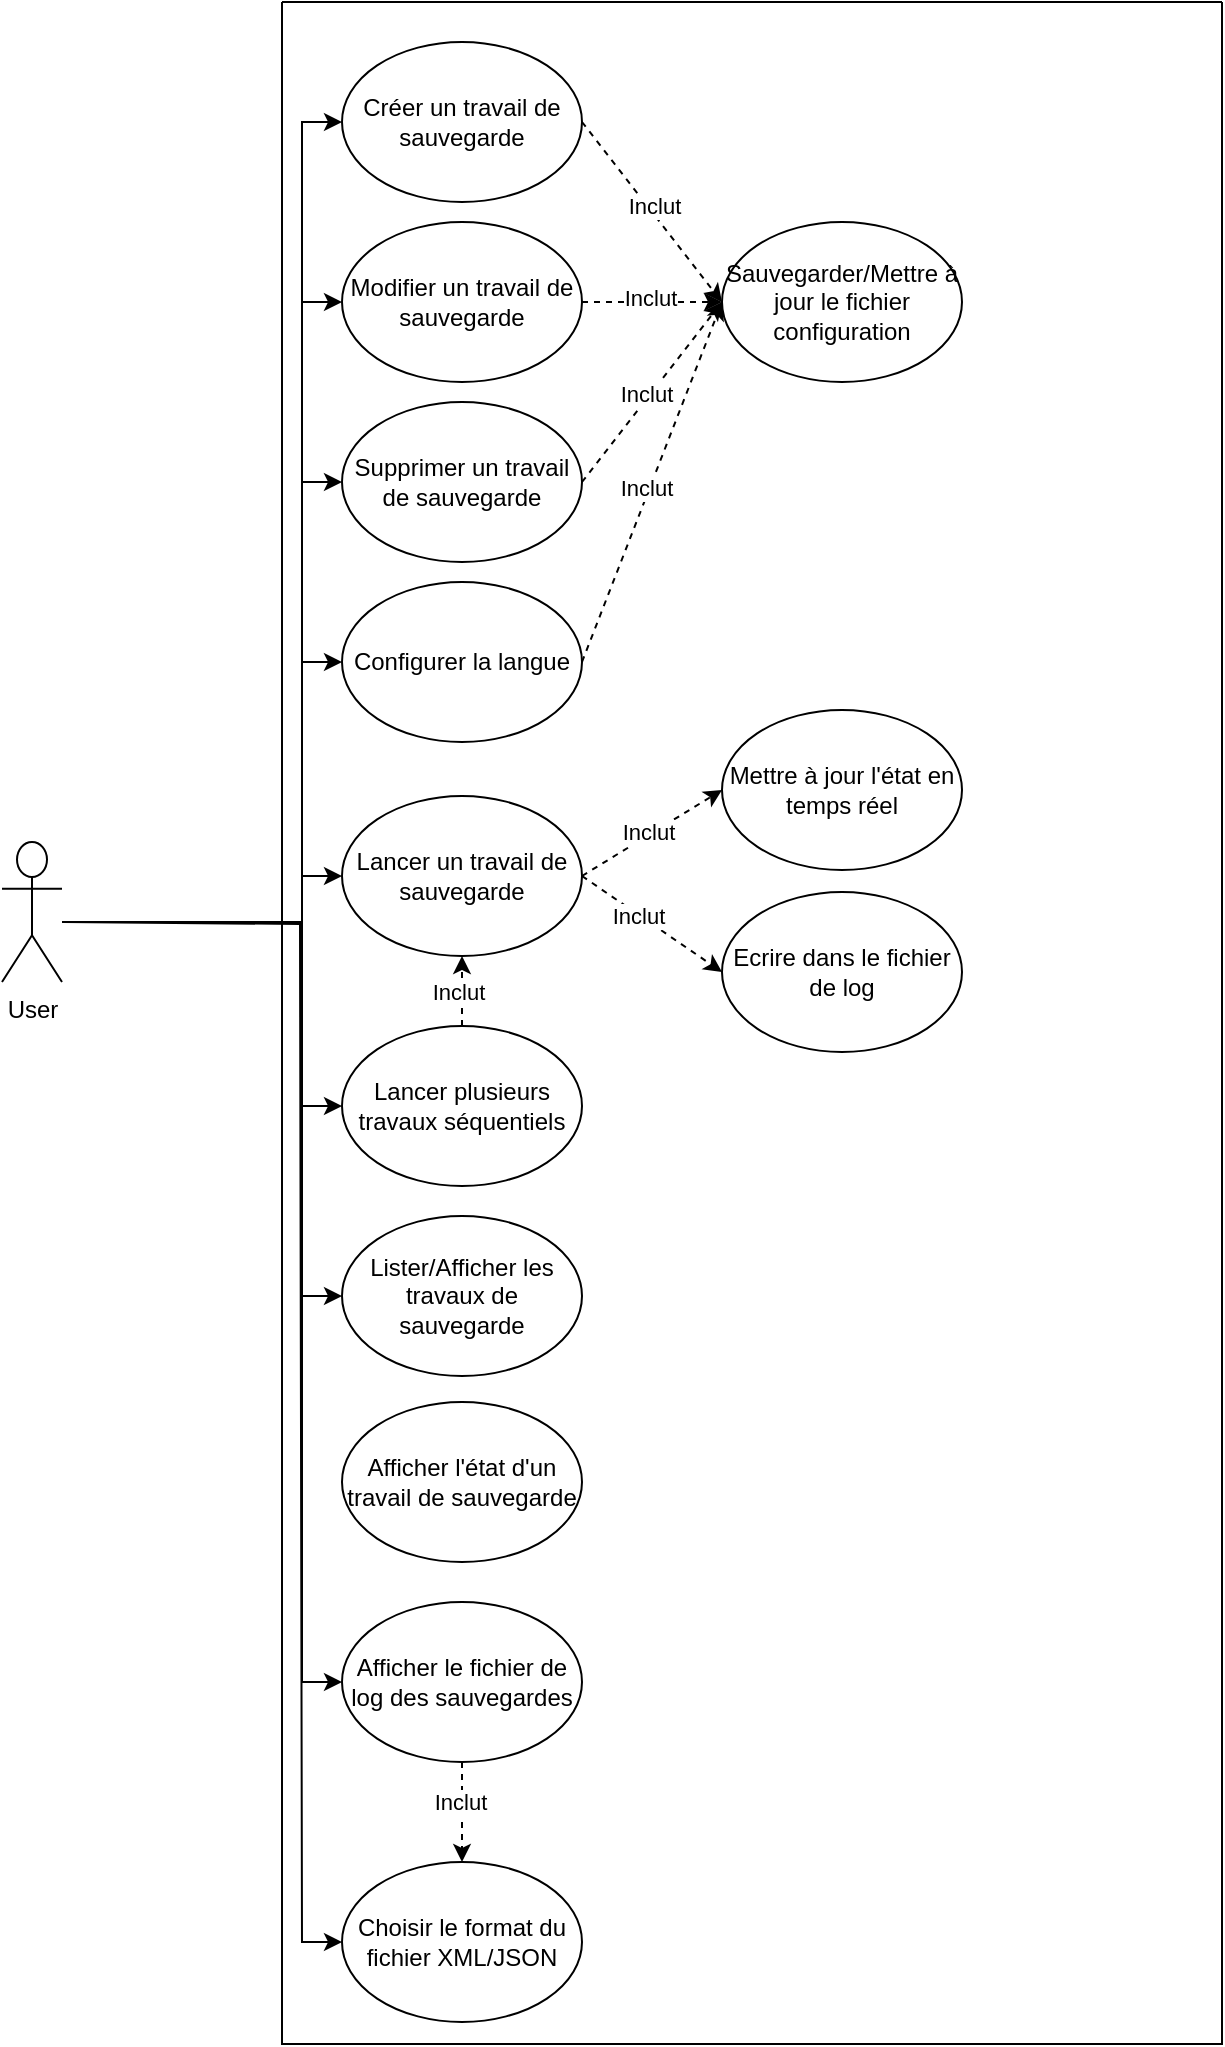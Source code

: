 <mxfile version="27.0.5">
  <diagram name="Page-1" id="RMWWDzC80FKMsA-51YJ7">
    <mxGraphModel grid="0" page="0" gridSize="10" guides="1" tooltips="1" connect="1" arrows="1" fold="1" pageScale="1" pageWidth="827" pageHeight="1169" math="0" shadow="0">
      <root>
        <mxCell id="0" />
        <mxCell id="1" parent="0" />
        <mxCell id="OmHejzrjm06ipVWm45O4-8" value="" style="swimlane;startSize=0;" vertex="1" parent="1">
          <mxGeometry x="480" y="60" width="470" height="1021" as="geometry" />
        </mxCell>
        <mxCell id="OmHejzrjm06ipVWm45O4-10" value="Créer un travail de sauvegarde" style="ellipse;whiteSpace=wrap;html=1;" vertex="1" parent="OmHejzrjm06ipVWm45O4-8">
          <mxGeometry x="30" y="20" width="120" height="80" as="geometry" />
        </mxCell>
        <mxCell id="OmHejzrjm06ipVWm45O4-11" value="Modifier un travail de sauvegarde" style="ellipse;whiteSpace=wrap;html=1;" vertex="1" parent="OmHejzrjm06ipVWm45O4-8">
          <mxGeometry x="30" y="110" width="120" height="80" as="geometry" />
        </mxCell>
        <mxCell id="OmHejzrjm06ipVWm45O4-12" value="Supprimer un travail de sauvegarde" style="ellipse;whiteSpace=wrap;html=1;" vertex="1" parent="OmHejzrjm06ipVWm45O4-8">
          <mxGeometry x="30" y="200" width="120" height="80" as="geometry" />
        </mxCell>
        <mxCell id="OmHejzrjm06ipVWm45O4-13" value="Lancer un travail de sauvegarde" style="ellipse;whiteSpace=wrap;html=1;" vertex="1" parent="OmHejzrjm06ipVWm45O4-8">
          <mxGeometry x="30" y="397" width="120" height="80" as="geometry" />
        </mxCell>
        <mxCell id="OmHejzrjm06ipVWm45O4-14" value="Lister/Afficher les travaux de sauvegarde" style="ellipse;whiteSpace=wrap;html=1;" vertex="1" parent="OmHejzrjm06ipVWm45O4-8">
          <mxGeometry x="30" y="607" width="120" height="80" as="geometry" />
        </mxCell>
        <mxCell id="OmHejzrjm06ipVWm45O4-15" value="Lancer plusieurs travaux séquentiels" style="ellipse;whiteSpace=wrap;html=1;" vertex="1" parent="OmHejzrjm06ipVWm45O4-8">
          <mxGeometry x="30" y="512" width="120" height="80" as="geometry" />
        </mxCell>
        <mxCell id="OmHejzrjm06ipVWm45O4-19" value="Mettre à jour l&#39;état en temps réel" style="ellipse;whiteSpace=wrap;html=1;" vertex="1" parent="OmHejzrjm06ipVWm45O4-8">
          <mxGeometry x="220" y="354" width="120" height="80" as="geometry" />
        </mxCell>
        <mxCell id="OmHejzrjm06ipVWm45O4-20" value="Ecrire dans le fichier de log" style="ellipse;whiteSpace=wrap;html=1;" vertex="1" parent="OmHejzrjm06ipVWm45O4-8">
          <mxGeometry x="220" y="445" width="120" height="80" as="geometry" />
        </mxCell>
        <mxCell id="OmHejzrjm06ipVWm45O4-22" value="" style="endArrow=classic;html=1;rounded=0;dashed=1;entryX=0;entryY=0.5;entryDx=0;entryDy=0;exitX=1;exitY=0.5;exitDx=0;exitDy=0;" edge="1" parent="OmHejzrjm06ipVWm45O4-8" source="OmHejzrjm06ipVWm45O4-13" target="OmHejzrjm06ipVWm45O4-20">
          <mxGeometry width="50" height="50" relative="1" as="geometry">
            <mxPoint x="70" y="547" as="sourcePoint" />
            <mxPoint x="120" y="497" as="targetPoint" />
          </mxGeometry>
        </mxCell>
        <mxCell id="OmHejzrjm06ipVWm45O4-24" value="Inclut" style="edgeLabel;html=1;align=center;verticalAlign=middle;resizable=0;points=[];" connectable="0" vertex="1" parent="OmHejzrjm06ipVWm45O4-22">
          <mxGeometry x="-0.197" y="-1" relative="1" as="geometry">
            <mxPoint as="offset" />
          </mxGeometry>
        </mxCell>
        <mxCell id="OmHejzrjm06ipVWm45O4-23" value="" style="endArrow=classic;html=1;rounded=0;dashed=1;entryX=0;entryY=0.5;entryDx=0;entryDy=0;exitX=1;exitY=0.5;exitDx=0;exitDy=0;" edge="1" parent="OmHejzrjm06ipVWm45O4-8" source="OmHejzrjm06ipVWm45O4-13" target="OmHejzrjm06ipVWm45O4-19">
          <mxGeometry width="50" height="50" relative="1" as="geometry">
            <mxPoint x="142" y="475" as="sourcePoint" />
            <mxPoint x="220" y="397" as="targetPoint" />
          </mxGeometry>
        </mxCell>
        <mxCell id="OmHejzrjm06ipVWm45O4-25" value="Inclut" style="edgeLabel;html=1;align=center;verticalAlign=middle;resizable=0;points=[];" connectable="0" vertex="1" parent="OmHejzrjm06ipVWm45O4-23">
          <mxGeometry x="-0.036" y="2" relative="1" as="geometry">
            <mxPoint as="offset" />
          </mxGeometry>
        </mxCell>
        <mxCell id="OmHejzrjm06ipVWm45O4-26" value="" style="endArrow=classic;html=1;rounded=0;dashed=1;entryX=0.5;entryY=1;entryDx=0;entryDy=0;exitX=0.5;exitY=0;exitDx=0;exitDy=0;" edge="1" parent="OmHejzrjm06ipVWm45O4-8" source="OmHejzrjm06ipVWm45O4-15" target="OmHejzrjm06ipVWm45O4-13">
          <mxGeometry width="50" height="50" relative="1" as="geometry">
            <mxPoint x="160" y="447" as="sourcePoint" />
            <mxPoint x="230" y="407" as="targetPoint" />
          </mxGeometry>
        </mxCell>
        <mxCell id="OmHejzrjm06ipVWm45O4-27" value="Inclut" style="edgeLabel;html=1;align=center;verticalAlign=middle;resizable=0;points=[];" connectable="0" vertex="1" parent="OmHejzrjm06ipVWm45O4-26">
          <mxGeometry x="-0.036" y="2" relative="1" as="geometry">
            <mxPoint as="offset" />
          </mxGeometry>
        </mxCell>
        <mxCell id="OmHejzrjm06ipVWm45O4-30" value="Sauvegarder/Mettre à jour le fichier configuration" style="ellipse;whiteSpace=wrap;html=1;" vertex="1" parent="OmHejzrjm06ipVWm45O4-8">
          <mxGeometry x="220" y="110" width="120" height="80" as="geometry" />
        </mxCell>
        <mxCell id="OmHejzrjm06ipVWm45O4-31" value="" style="endArrow=classic;html=1;rounded=0;dashed=1;entryX=0;entryY=0.5;entryDx=0;entryDy=0;exitX=1;exitY=0.5;exitDx=0;exitDy=0;" edge="1" parent="OmHejzrjm06ipVWm45O4-8" source="OmHejzrjm06ipVWm45O4-11" target="OmHejzrjm06ipVWm45O4-30">
          <mxGeometry width="50" height="50" relative="1" as="geometry">
            <mxPoint x="160" y="340" as="sourcePoint" />
            <mxPoint x="230" y="300" as="targetPoint" />
          </mxGeometry>
        </mxCell>
        <mxCell id="OmHejzrjm06ipVWm45O4-32" value="Inclut" style="edgeLabel;html=1;align=center;verticalAlign=middle;resizable=0;points=[];" connectable="0" vertex="1" parent="OmHejzrjm06ipVWm45O4-31">
          <mxGeometry x="-0.036" y="2" relative="1" as="geometry">
            <mxPoint as="offset" />
          </mxGeometry>
        </mxCell>
        <mxCell id="OmHejzrjm06ipVWm45O4-33" value="" style="endArrow=classic;html=1;rounded=0;dashed=1;entryX=0;entryY=0.5;entryDx=0;entryDy=0;exitX=1;exitY=0.5;exitDx=0;exitDy=0;" edge="1" parent="OmHejzrjm06ipVWm45O4-8" source="OmHejzrjm06ipVWm45O4-10" target="OmHejzrjm06ipVWm45O4-30">
          <mxGeometry width="50" height="50" relative="1" as="geometry">
            <mxPoint x="160" y="160" as="sourcePoint" />
            <mxPoint x="230" y="160" as="targetPoint" />
          </mxGeometry>
        </mxCell>
        <mxCell id="OmHejzrjm06ipVWm45O4-34" value="Inclut" style="edgeLabel;html=1;align=center;verticalAlign=middle;resizable=0;points=[];" connectable="0" vertex="1" parent="OmHejzrjm06ipVWm45O4-33">
          <mxGeometry x="-0.036" y="2" relative="1" as="geometry">
            <mxPoint as="offset" />
          </mxGeometry>
        </mxCell>
        <mxCell id="OmHejzrjm06ipVWm45O4-35" value="" style="endArrow=classic;html=1;rounded=0;dashed=1;entryX=0;entryY=0.5;entryDx=0;entryDy=0;exitX=1;exitY=0.5;exitDx=0;exitDy=0;" edge="1" parent="OmHejzrjm06ipVWm45O4-8" source="OmHejzrjm06ipVWm45O4-12" target="OmHejzrjm06ipVWm45O4-30">
          <mxGeometry width="50" height="50" relative="1" as="geometry">
            <mxPoint x="160" y="70" as="sourcePoint" />
            <mxPoint x="230" y="160" as="targetPoint" />
          </mxGeometry>
        </mxCell>
        <mxCell id="OmHejzrjm06ipVWm45O4-36" value="Inclut" style="edgeLabel;html=1;align=center;verticalAlign=middle;resizable=0;points=[];" connectable="0" vertex="1" parent="OmHejzrjm06ipVWm45O4-35">
          <mxGeometry x="-0.036" y="2" relative="1" as="geometry">
            <mxPoint as="offset" />
          </mxGeometry>
        </mxCell>
        <mxCell id="OmHejzrjm06ipVWm45O4-16" value="Configurer la langue" style="ellipse;whiteSpace=wrap;html=1;" vertex="1" parent="OmHejzrjm06ipVWm45O4-8">
          <mxGeometry x="30" y="290" width="120" height="80" as="geometry" />
        </mxCell>
        <mxCell id="OmHejzrjm06ipVWm45O4-37" value="" style="endArrow=classic;html=1;rounded=0;dashed=1;entryX=0;entryY=0.5;entryDx=0;entryDy=0;exitX=1;exitY=0.5;exitDx=0;exitDy=0;" edge="1" parent="OmHejzrjm06ipVWm45O4-8" source="OmHejzrjm06ipVWm45O4-16" target="OmHejzrjm06ipVWm45O4-30">
          <mxGeometry width="50" height="50" relative="1" as="geometry">
            <mxPoint x="160" y="250" as="sourcePoint" />
            <mxPoint x="230" y="160" as="targetPoint" />
          </mxGeometry>
        </mxCell>
        <mxCell id="OmHejzrjm06ipVWm45O4-38" value="Inclut" style="edgeLabel;html=1;align=center;verticalAlign=middle;resizable=0;points=[];" connectable="0" vertex="1" parent="OmHejzrjm06ipVWm45O4-37">
          <mxGeometry x="-0.036" y="2" relative="1" as="geometry">
            <mxPoint as="offset" />
          </mxGeometry>
        </mxCell>
        <mxCell id="oNWyMIZ50LookFcU-0Hz-1" value="Choisir le format du fichier XML/JSON" style="ellipse;whiteSpace=wrap;html=1;" vertex="1" parent="OmHejzrjm06ipVWm45O4-8">
          <mxGeometry x="30" y="930" width="120" height="80" as="geometry" />
        </mxCell>
        <mxCell id="OmHejzrjm06ipVWm45O4-9" value="User" style="shape=umlActor;verticalLabelPosition=bottom;verticalAlign=top;html=1;outlineConnect=0;" vertex="1" parent="1">
          <mxGeometry x="340" y="480" width="30" height="70" as="geometry" />
        </mxCell>
        <mxCell id="OmHejzrjm06ipVWm45O4-17" value="Afficher l&#39;état d&#39;un travail de sauvegarde" style="ellipse;whiteSpace=wrap;html=1;" vertex="1" parent="1">
          <mxGeometry x="510" y="760" width="120" height="80" as="geometry" />
        </mxCell>
        <mxCell id="OmHejzrjm06ipVWm45O4-18" value="Afficher le fichier de log des sauvegardes" style="ellipse;whiteSpace=wrap;html=1;" vertex="1" parent="1">
          <mxGeometry x="510" y="860" width="120" height="80" as="geometry" />
        </mxCell>
        <mxCell id="OmHejzrjm06ipVWm45O4-39" value="" style="endArrow=classic;html=1;rounded=0;entryX=0;entryY=0.5;entryDx=0;entryDy=0;" edge="1" parent="1" target="OmHejzrjm06ipVWm45O4-13">
          <mxGeometry width="50" height="50" relative="1" as="geometry">
            <mxPoint x="370" y="520" as="sourcePoint" />
            <mxPoint x="510" y="502.0" as="targetPoint" />
            <Array as="points">
              <mxPoint x="490" y="520" />
              <mxPoint x="490" y="497" />
            </Array>
          </mxGeometry>
        </mxCell>
        <mxCell id="OmHejzrjm06ipVWm45O4-40" value="" style="endArrow=classic;html=1;rounded=0;entryX=0;entryY=0.5;entryDx=0;entryDy=0;" edge="1" parent="1" target="OmHejzrjm06ipVWm45O4-15">
          <mxGeometry width="50" height="50" relative="1" as="geometry">
            <mxPoint x="370" y="520" as="sourcePoint" />
            <mxPoint x="530" y="550" as="targetPoint" />
            <Array as="points">
              <mxPoint x="490" y="520" />
              <mxPoint x="490" y="612" />
            </Array>
          </mxGeometry>
        </mxCell>
        <mxCell id="OmHejzrjm06ipVWm45O4-41" value="" style="endArrow=classic;html=1;rounded=0;entryX=0;entryY=0.5;entryDx=0;entryDy=0;" edge="1" parent="1" target="OmHejzrjm06ipVWm45O4-14">
          <mxGeometry width="50" height="50" relative="1" as="geometry">
            <mxPoint x="370" y="520" as="sourcePoint" />
            <mxPoint x="530" y="480" as="targetPoint" />
            <Array as="points">
              <mxPoint x="490" y="520" />
              <mxPoint x="490" y="707" />
            </Array>
          </mxGeometry>
        </mxCell>
        <mxCell id="OmHejzrjm06ipVWm45O4-42" value="" style="endArrow=classic;html=1;rounded=0;entryX=0;entryY=0.5;entryDx=0;entryDy=0;" edge="1" parent="1" target="OmHejzrjm06ipVWm45O4-18">
          <mxGeometry width="50" height="50" relative="1" as="geometry">
            <mxPoint x="370" y="520" as="sourcePoint" />
            <mxPoint x="530" y="740" as="targetPoint" />
            <Array as="points">
              <mxPoint x="490" y="520" />
              <mxPoint x="490" y="900" />
            </Array>
          </mxGeometry>
        </mxCell>
        <mxCell id="OmHejzrjm06ipVWm45O4-43" value="" style="endArrow=classic;html=1;rounded=0;entryX=0;entryY=0.5;entryDx=0;entryDy=0;" edge="1" parent="1" target="OmHejzrjm06ipVWm45O4-16">
          <mxGeometry width="50" height="50" relative="1" as="geometry">
            <mxPoint x="370" y="520" as="sourcePoint" />
            <mxPoint x="530" y="400" as="targetPoint" />
            <Array as="points">
              <mxPoint x="490" y="520" />
              <mxPoint x="490" y="390" />
            </Array>
          </mxGeometry>
        </mxCell>
        <mxCell id="OmHejzrjm06ipVWm45O4-44" value="" style="endArrow=classic;html=1;rounded=0;entryX=0;entryY=0.5;entryDx=0;entryDy=0;" edge="1" parent="1" target="OmHejzrjm06ipVWm45O4-12">
          <mxGeometry width="50" height="50" relative="1" as="geometry">
            <mxPoint x="370" y="520" as="sourcePoint" />
            <mxPoint x="530" y="490" as="targetPoint" />
            <Array as="points">
              <mxPoint x="490" y="520" />
              <mxPoint x="490" y="300" />
            </Array>
          </mxGeometry>
        </mxCell>
        <mxCell id="OmHejzrjm06ipVWm45O4-45" value="" style="endArrow=classic;html=1;rounded=0;entryX=0;entryY=0.5;entryDx=0;entryDy=0;" edge="1" parent="1" target="OmHejzrjm06ipVWm45O4-11">
          <mxGeometry width="50" height="50" relative="1" as="geometry">
            <mxPoint x="370" y="520" as="sourcePoint" />
            <mxPoint x="530" y="320" as="targetPoint" />
            <Array as="points">
              <mxPoint x="490" y="520" />
              <mxPoint x="490" y="210" />
            </Array>
          </mxGeometry>
        </mxCell>
        <mxCell id="OmHejzrjm06ipVWm45O4-46" value="" style="endArrow=classic;html=1;rounded=0;entryX=0;entryY=0.5;entryDx=0;entryDy=0;" edge="1" parent="1" target="OmHejzrjm06ipVWm45O4-10">
          <mxGeometry width="50" height="50" relative="1" as="geometry">
            <mxPoint x="370" y="520" as="sourcePoint" />
            <mxPoint x="530" y="320" as="targetPoint" />
            <Array as="points">
              <mxPoint x="490" y="520" />
              <mxPoint x="490" y="120" />
            </Array>
          </mxGeometry>
        </mxCell>
        <mxCell id="oNWyMIZ50LookFcU-0Hz-2" value="" style="endArrow=classic;html=1;rounded=0;dashed=1;entryX=0.5;entryY=0;entryDx=0;entryDy=0;exitX=0.5;exitY=1;exitDx=0;exitDy=0;" edge="1" parent="1" source="OmHejzrjm06ipVWm45O4-18" target="oNWyMIZ50LookFcU-0Hz-1">
          <mxGeometry width="50" height="50" relative="1" as="geometry">
            <mxPoint x="640" y="507" as="sourcePoint" />
            <mxPoint x="710" y="555" as="targetPoint" />
          </mxGeometry>
        </mxCell>
        <mxCell id="oNWyMIZ50LookFcU-0Hz-3" value="Inclut" style="edgeLabel;html=1;align=center;verticalAlign=middle;resizable=0;points=[];" connectable="0" vertex="1" parent="oNWyMIZ50LookFcU-0Hz-2">
          <mxGeometry x="-0.197" y="-1" relative="1" as="geometry">
            <mxPoint as="offset" />
          </mxGeometry>
        </mxCell>
        <mxCell id="oNWyMIZ50LookFcU-0Hz-4" value="" style="endArrow=classic;html=1;rounded=0;entryX=0;entryY=0.5;entryDx=0;entryDy=0;" edge="1" parent="1" target="oNWyMIZ50LookFcU-0Hz-1">
          <mxGeometry width="50" height="50" relative="1" as="geometry">
            <mxPoint x="371" y="520" as="sourcePoint" />
            <mxPoint x="520" y="910" as="targetPoint" />
            <Array as="points">
              <mxPoint x="489" y="521" />
              <mxPoint x="490" y="1030" />
            </Array>
          </mxGeometry>
        </mxCell>
      </root>
    </mxGraphModel>
  </diagram>
</mxfile>
